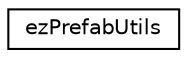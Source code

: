 digraph "Graphical Class Hierarchy"
{
 // LATEX_PDF_SIZE
  edge [fontname="Helvetica",fontsize="10",labelfontname="Helvetica",labelfontsize="10"];
  node [fontname="Helvetica",fontsize="10",shape=record];
  rankdir="LR";
  Node0 [label="ezPrefabUtils",height=0.2,width=0.4,color="black", fillcolor="white", style="filled",URL="$de/d1b/classez_prefab_utils.htm",tooltip=" "];
}
